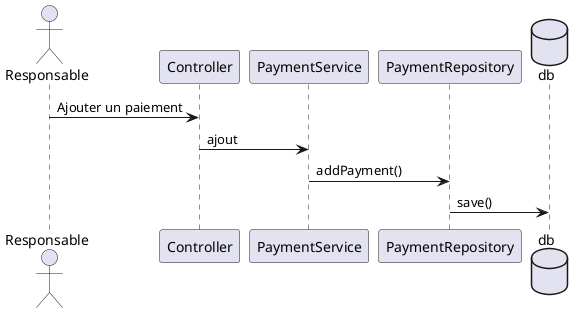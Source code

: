 @startuml
actor Responsable
participant Controller
participant PaymentService
participant PaymentRepository
database db


Responsable -> Controller : Ajouter un paiement
Controller -> PaymentService : ajout
PaymentService -> PaymentRepository : addPayment()
PaymentRepository -> db : save()



@enduml